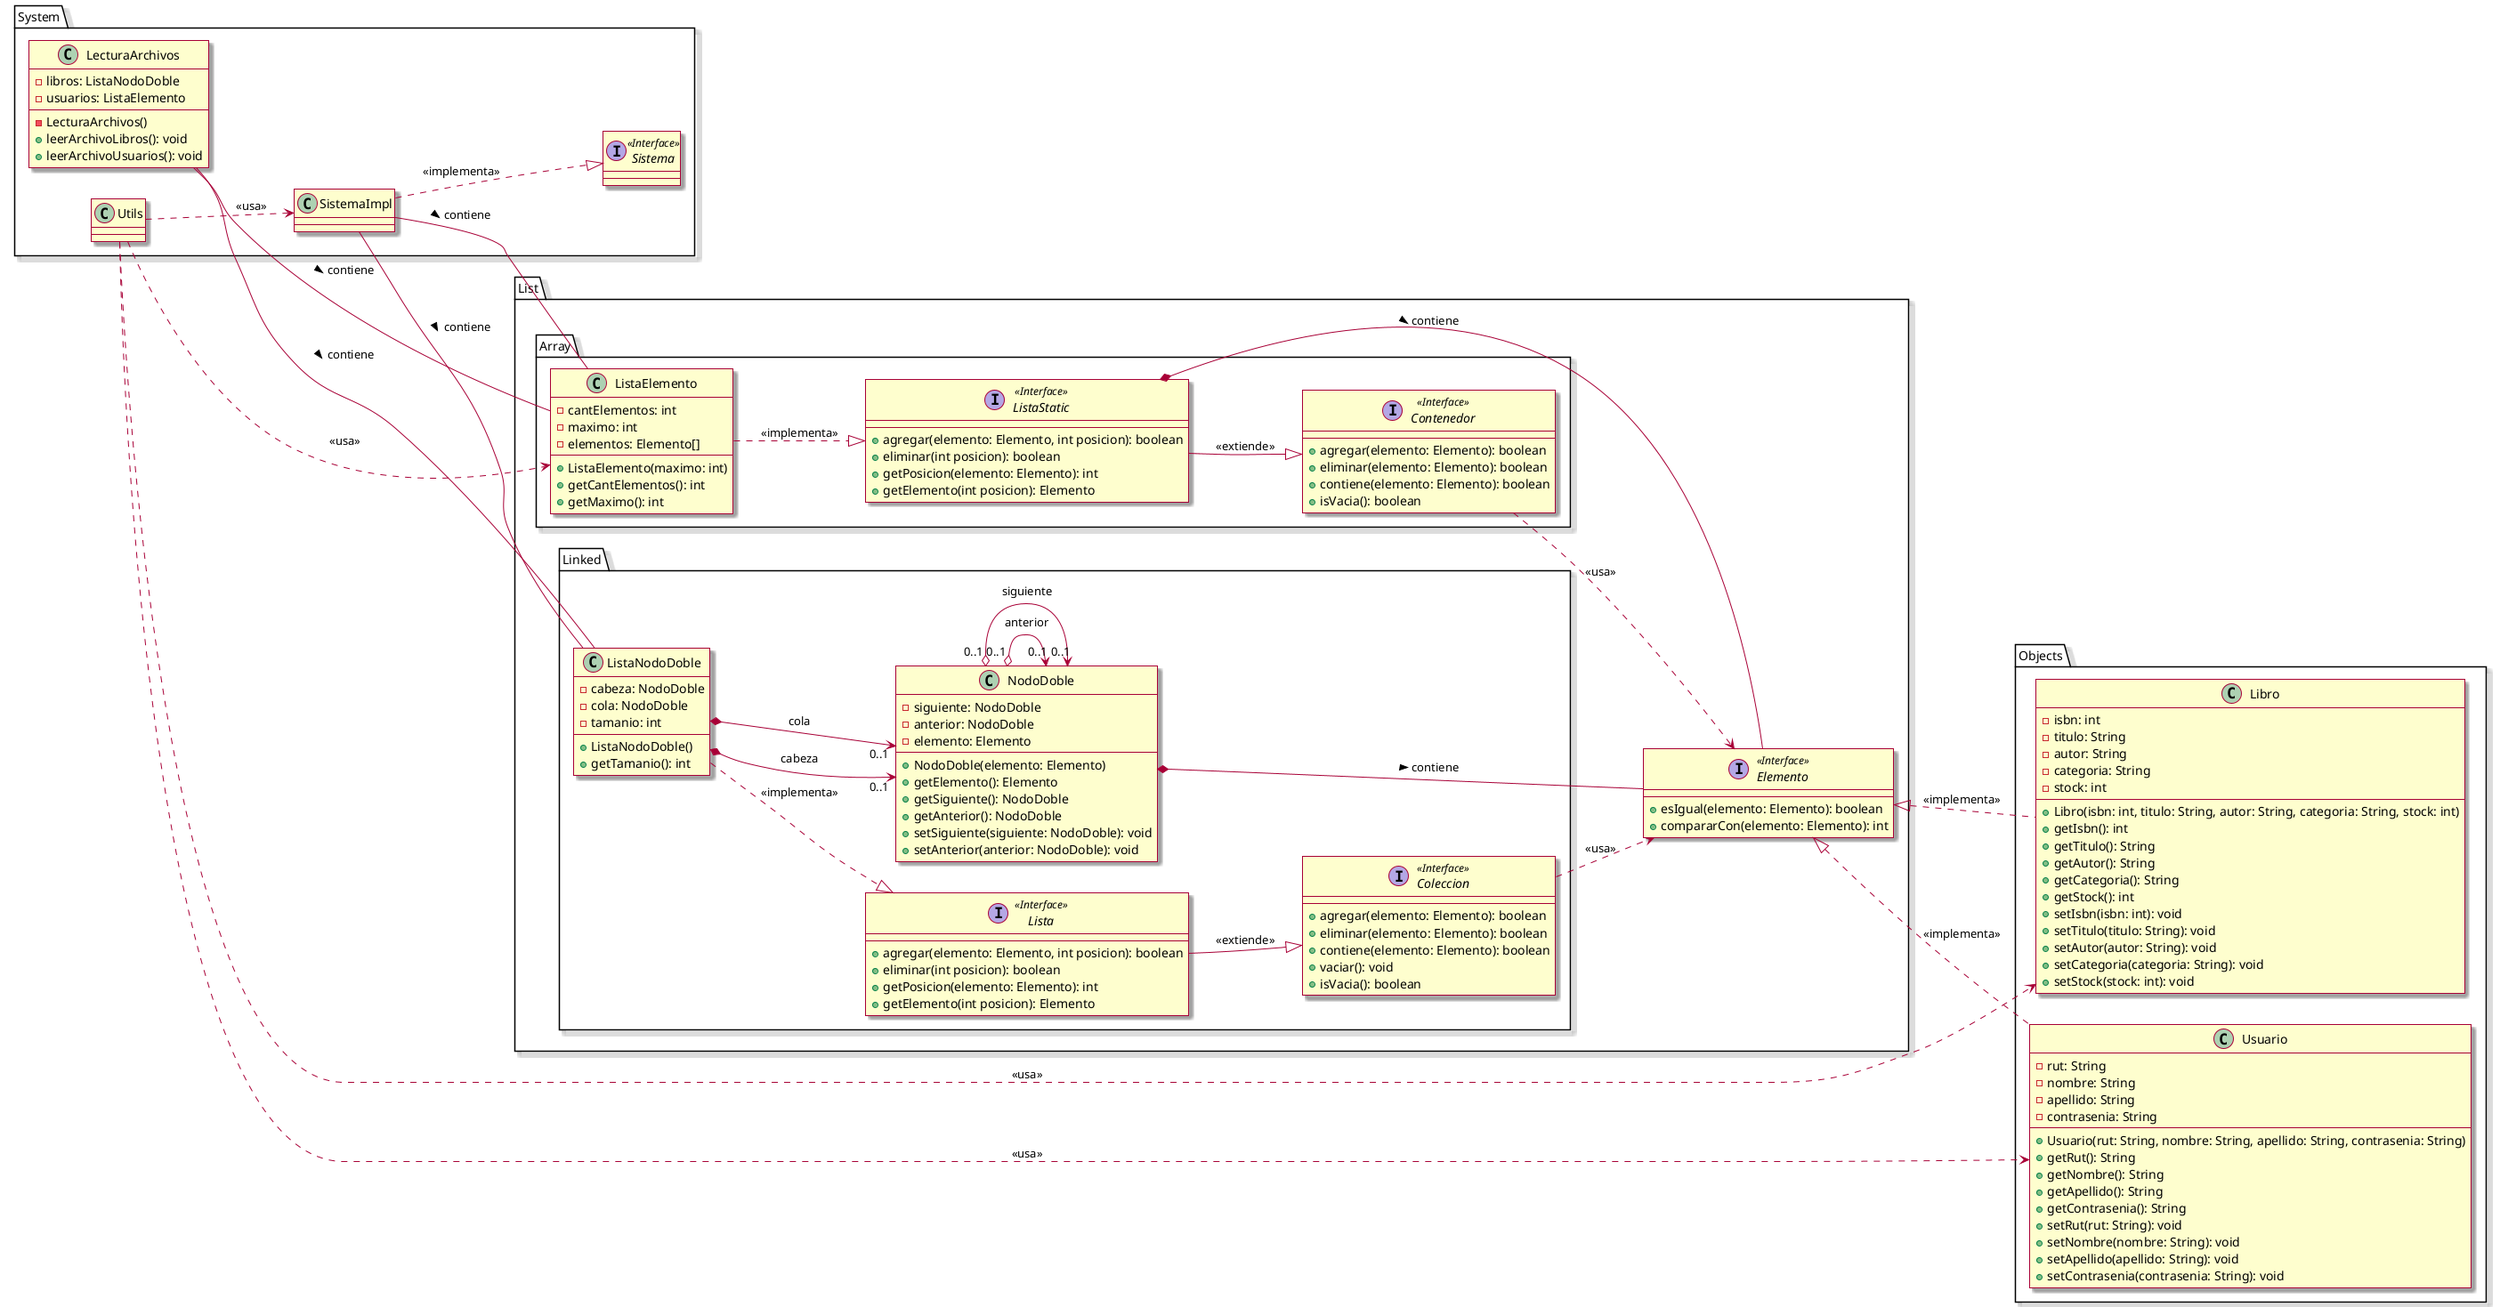 @startuml
left to right direction
skin rose

package List{
    package Array{
        interface Contenedor <<Interface>>{
            +agregar(elemento: Elemento): boolean
            +eliminar(elemento: Elemento): boolean
            +contiene(elemento: Elemento): boolean
            +isVacia(): boolean
        }

        interface ListaStatic <<Interface>>{
            +agregar(elemento: Elemento, int posicion): boolean
            +eliminar(int posicion): boolean
            +getPosicion(elemento: Elemento): int
            +getElemento(int posicion): Elemento
        }

        Class ListaElemento{
            -cantElementos: int
            -maximo: int
            -elementos: Elemento[]

            +ListaElemento(maximo: int)
            +getCantElementos(): int
            +getMaximo(): int
        }
    }

    package Linked{
        interface Coleccion <<Interface>>{
            +agregar(elemento: Elemento): boolean
            +eliminar(elemento: Elemento): boolean
            +contiene(elemento: Elemento): boolean
            +vaciar(): void
            +isVacia(): boolean
        }

        interface Lista <<Interface>>{
            +agregar(elemento: Elemento, int posicion): boolean
            +eliminar(int posicion): boolean
            +getPosicion(elemento: Elemento): int
            +getElemento(int posicion): Elemento
        }

        Class NodoDoble{
            -siguiente: NodoDoble
            -anterior: NodoDoble
            -elemento: Elemento

            +NodoDoble(elemento: Elemento)
            +getElemento(): Elemento
            +getSiguiente(): NodoDoble
            +getAnterior(): NodoDoble
            +setSiguiente(siguiente: NodoDoble): void
            +setAnterior(anterior: NodoDoble): void
        }

        Class ListaNodoDoble{
            -cabeza: NodoDoble
            -cola: NodoDoble
            -tamanio: int

            +ListaNodoDoble()
            +getTamanio(): int
        }
    }

    interface Elemento <<Interface>>{
        +esIgual(elemento: Elemento): boolean
        +compararCon(elemento: Elemento): int
    }
}

package Objects{
    Class Libro{
        -isbn: int
        -titulo: String
        -autor: String
        -categoria: String
        -stock: int

        +Libro(isbn: int, titulo: String, autor: String, categoria: String, stock: int)
        +getIsbn(): int
        +getTitulo(): String
        +getAutor(): String
        +getCategoria(): String
        +getStock(): int
        +setIsbn(isbn: int): void
        +setTitulo(titulo: String): void
        +setAutor(autor: String): void
        +setCategoria(categoria: String): void
        +setStock(stock: int): void
    }

    Class Usuario{
        -rut: String
        -nombre: String
        -apellido: String
        -contrasenia: String

        +Usuario(rut: String, nombre: String, apellido: String, contrasenia: String)
        +getRut(): String
        +getNombre(): String
        +getApellido(): String
        +getContrasenia(): String
        +setRut(rut: String): void
        +setNombre(nombre: String): void
        +setApellido(apellido: String): void
        +setContrasenia(contrasenia: String): void
    }
}

package System{
    Class LecturaArchivos{
        -libros: ListaNodoDoble
        -usuarios: ListaElemento

        -LecturaArchivos()
        +leerArchivoLibros(): void
        +leerArchivoUsuarios(): void
    }

    interface Sistema <<Interface>>{}
    Class SistemaImpl{}
    Class Utils{}
}

Elemento ^.. Libro: <<implementa>>
Elemento ^.. Usuario: <<implementa>>
Coleccion ..> Elemento: <<usa>>
Contenedor ..> Elemento: <<usa>>
Lista --^ Coleccion: <<extiende>>
ListaStatic --^ Contenedor: <<extiende>>
ListaStatic *-- Elemento: contiene >
ListaElemento ..^ ListaStatic: <<implementa>>
ListaNodoDoble ..^ Lista: <<implementa>>
NodoDoble *-- Elemento: contiene >
NodoDoble"0..1" o--> "0..1"NodoDoble: anterior
NodoDoble"0..1" o--> "0..1"NodoDoble: siguiente
ListaNodoDoble *--> "0..1"NodoDoble: cabeza
ListaNodoDoble *--> "0..1"NodoDoble: cola
SistemaImpl -- ListaNodoDoble: contiene >
LecturaArchivos -- ListaNodoDoble: contiene >
SistemaImpl -- ListaElemento: contiene >
LecturaArchivos -- ListaElemento: contiene >
SistemaImpl ..^ Sistema: <<implementa>>
Utils ..> SistemaImpl: <<usa>>
Utils ..> Libro: <<usa>>
Utils ..> Usuario: <<usa>>
Utils ..> ListaElemento: <<usa>>
@enduml